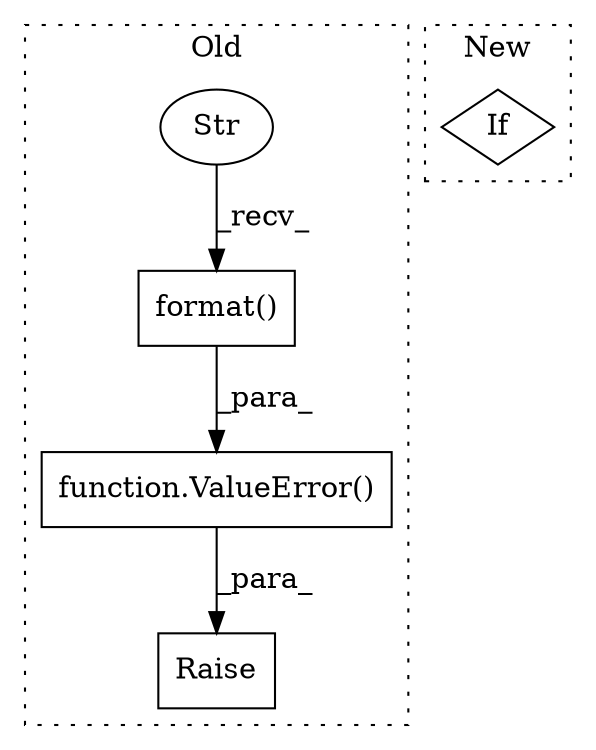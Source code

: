 digraph G {
subgraph cluster0 {
1 [label="format()" a="75" s="1714,1754" l="24,1" shape="box"];
3 [label="Str" a="66" s="1714" l="16" shape="ellipse"];
4 [label="Raise" a="91" s="1697" l="6" shape="box"];
5 [label="function.ValueError()" a="75" s="1703,1755" l="11,1" shape="box"];
label = "Old";
style="dotted";
}
subgraph cluster1 {
2 [label="If" a="96" s="1535,1567" l="3,18" shape="diamond"];
label = "New";
style="dotted";
}
1 -> 5 [label="_para_"];
3 -> 1 [label="_recv_"];
5 -> 4 [label="_para_"];
}